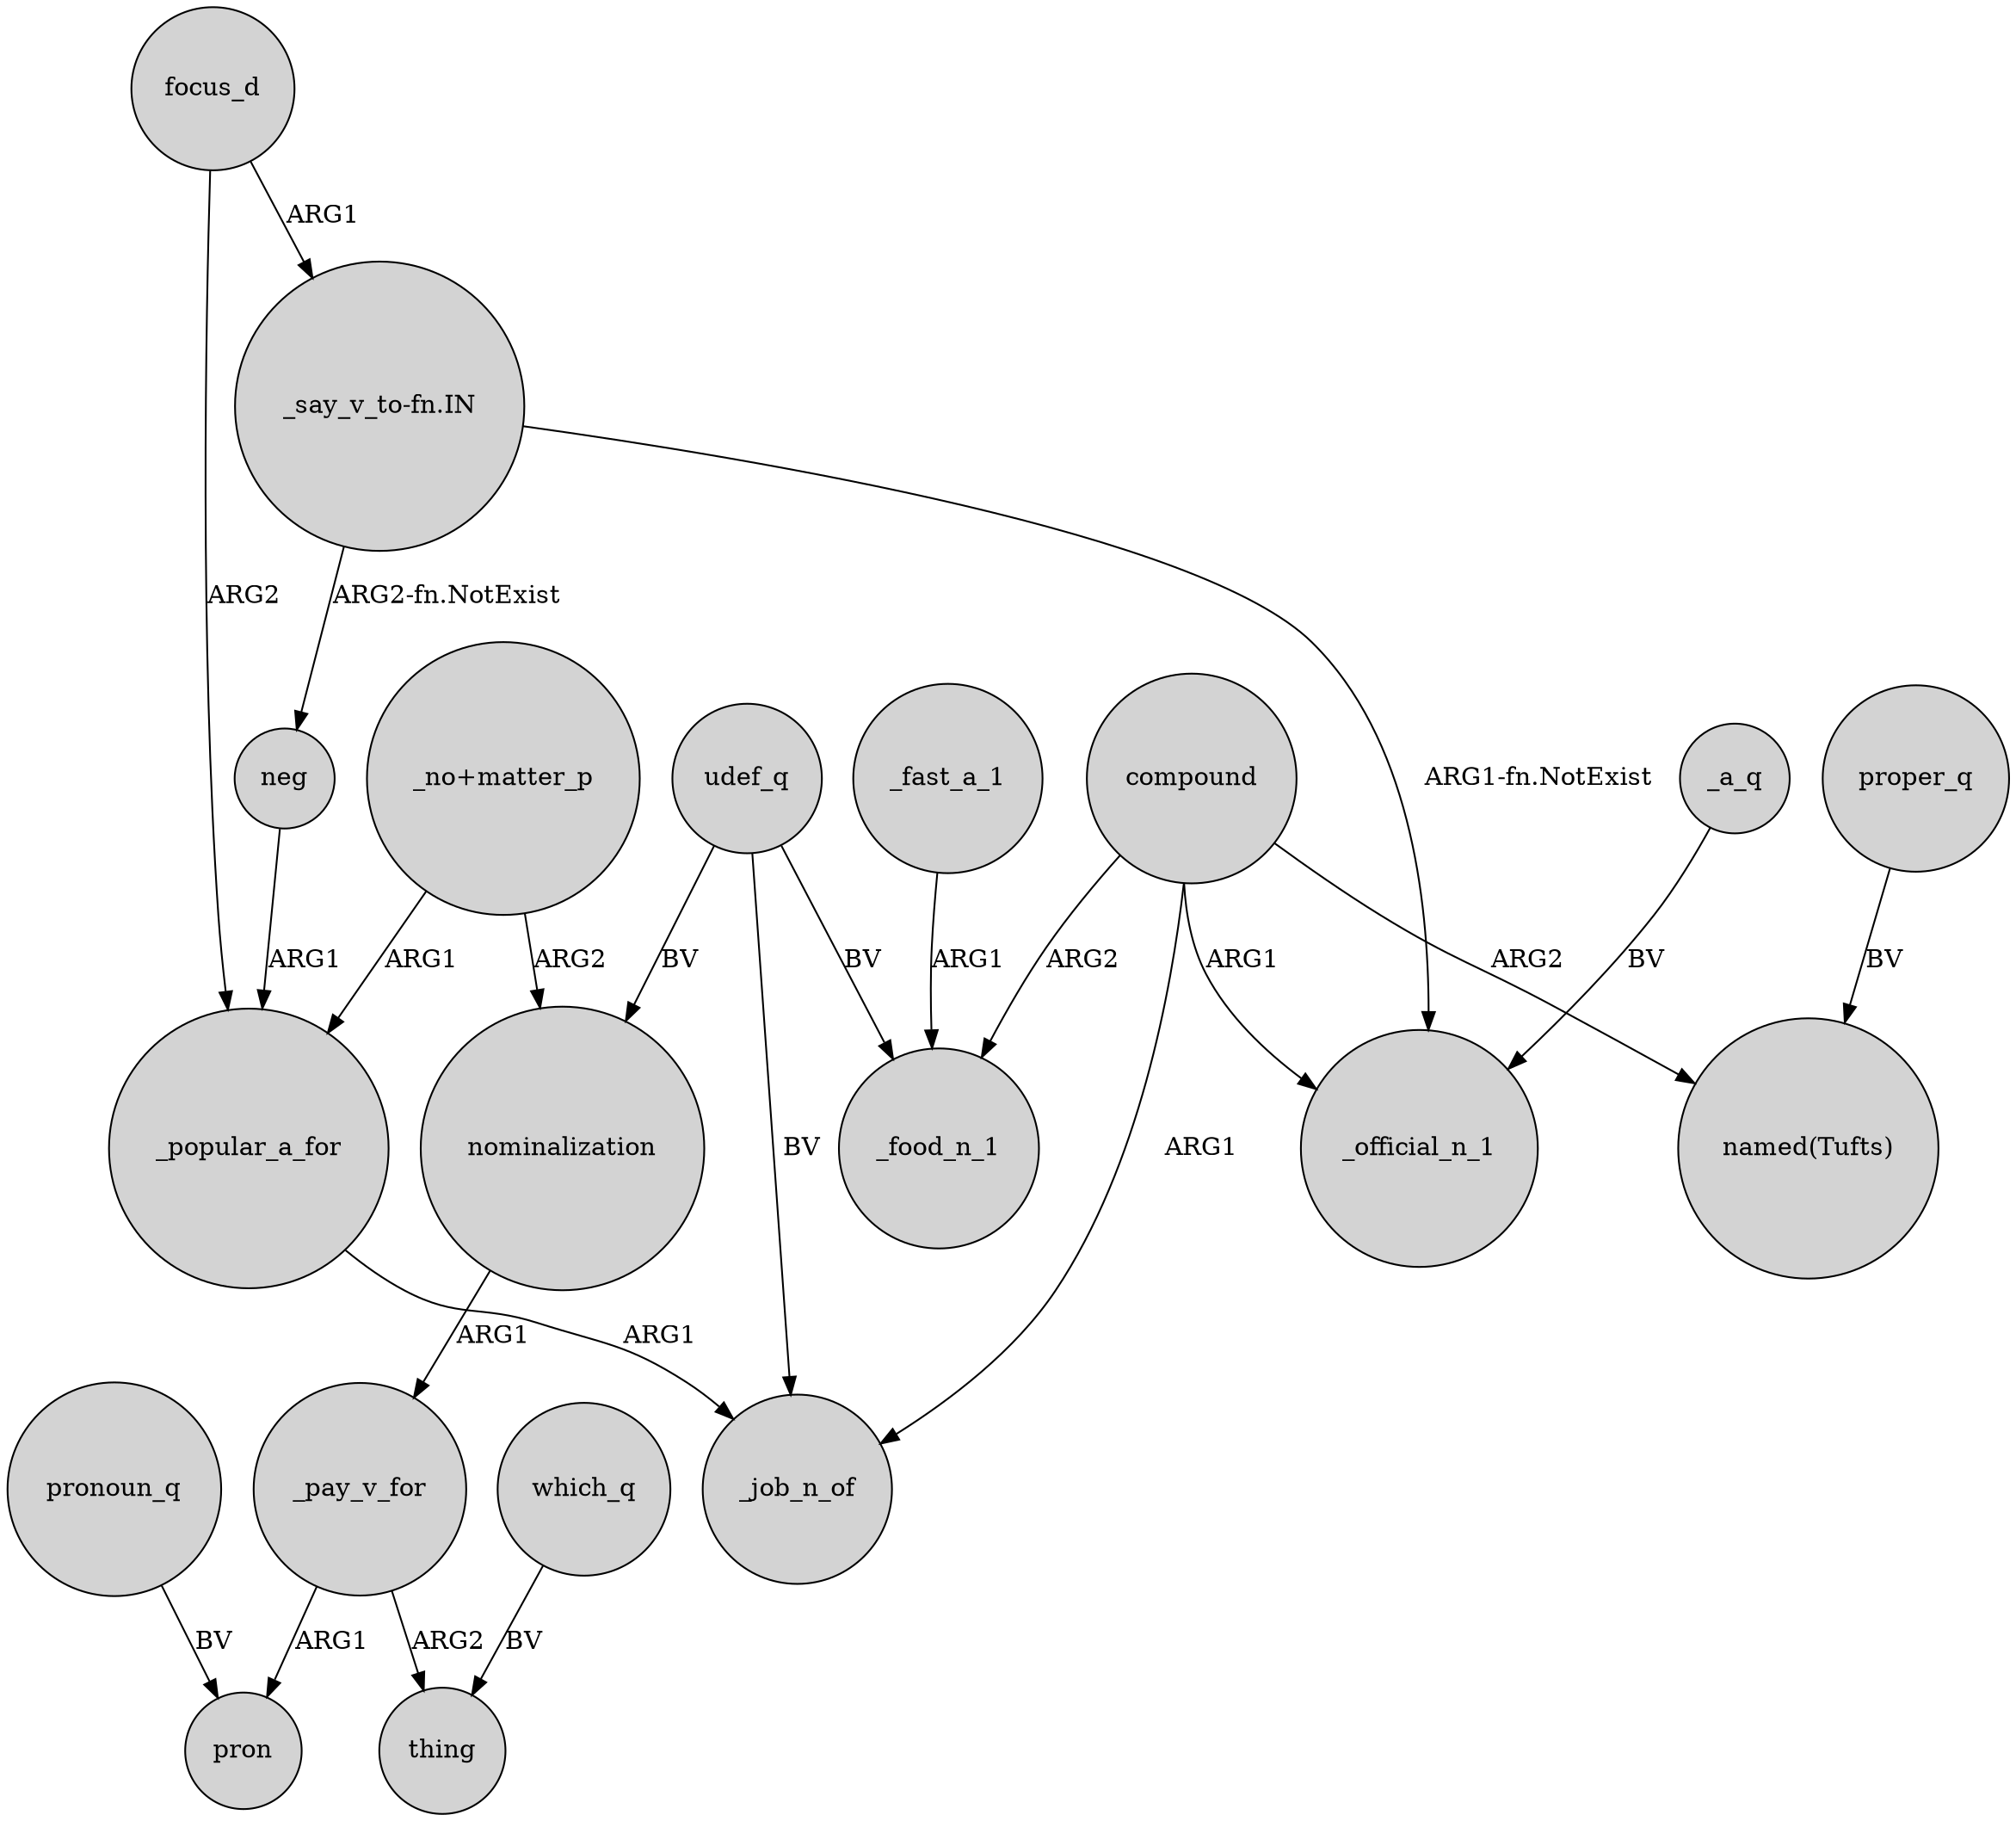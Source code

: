 digraph {
	node [shape=circle style=filled]
	compound -> _food_n_1 [label=ARG2]
	_fast_a_1 -> _food_n_1 [label=ARG1]
	"_no+matter_p" -> nominalization [label=ARG2]
	neg -> _popular_a_for [label=ARG1]
	_pay_v_for -> pron [label=ARG1]
	udef_q -> _food_n_1 [label=BV]
	compound -> _job_n_of [label=ARG1]
	pronoun_q -> pron [label=BV]
	nominalization -> _pay_v_for [label=ARG1]
	"_no+matter_p" -> _popular_a_for [label=ARG1]
	_a_q -> _official_n_1 [label=BV]
	_pay_v_for -> thing [label=ARG2]
	_popular_a_for -> _job_n_of [label=ARG1]
	"_say_v_to-fn.IN" -> _official_n_1 [label="ARG1-fn.NotExist"]
	udef_q -> nominalization [label=BV]
	compound -> "named(Tufts)" [label=ARG2]
	compound -> _official_n_1 [label=ARG1]
	proper_q -> "named(Tufts)" [label=BV]
	udef_q -> _job_n_of [label=BV]
	"_say_v_to-fn.IN" -> neg [label="ARG2-fn.NotExist"]
	focus_d -> _popular_a_for [label=ARG2]
	focus_d -> "_say_v_to-fn.IN" [label=ARG1]
	which_q -> thing [label=BV]
}
